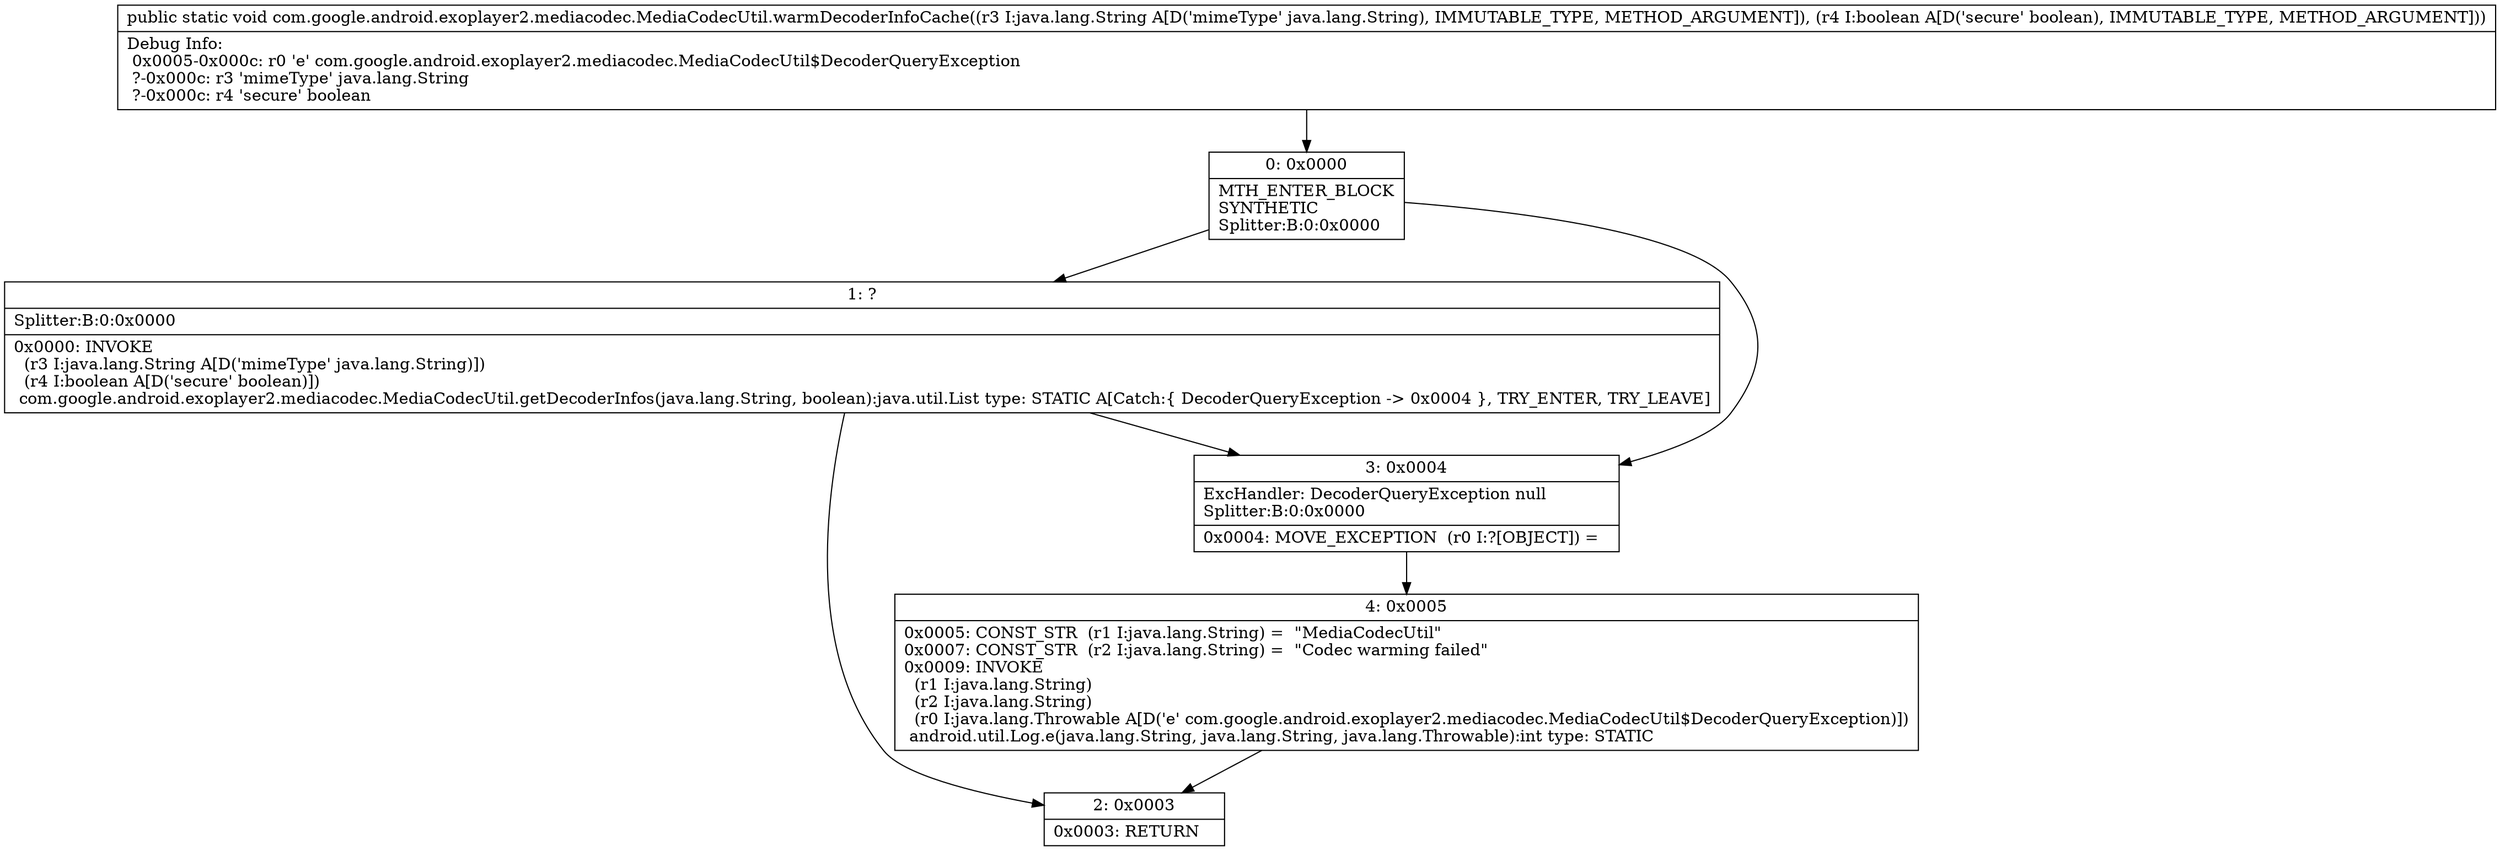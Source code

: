 digraph "CFG forcom.google.android.exoplayer2.mediacodec.MediaCodecUtil.warmDecoderInfoCache(Ljava\/lang\/String;Z)V" {
Node_0 [shape=record,label="{0\:\ 0x0000|MTH_ENTER_BLOCK\lSYNTHETIC\lSplitter:B:0:0x0000\l}"];
Node_1 [shape=record,label="{1\:\ ?|Splitter:B:0:0x0000\l|0x0000: INVOKE  \l  (r3 I:java.lang.String A[D('mimeType' java.lang.String)])\l  (r4 I:boolean A[D('secure' boolean)])\l com.google.android.exoplayer2.mediacodec.MediaCodecUtil.getDecoderInfos(java.lang.String, boolean):java.util.List type: STATIC A[Catch:\{ DecoderQueryException \-\> 0x0004 \}, TRY_ENTER, TRY_LEAVE]\l}"];
Node_2 [shape=record,label="{2\:\ 0x0003|0x0003: RETURN   \l}"];
Node_3 [shape=record,label="{3\:\ 0x0004|ExcHandler: DecoderQueryException null\lSplitter:B:0:0x0000\l|0x0004: MOVE_EXCEPTION  (r0 I:?[OBJECT]) =  \l}"];
Node_4 [shape=record,label="{4\:\ 0x0005|0x0005: CONST_STR  (r1 I:java.lang.String) =  \"MediaCodecUtil\" \l0x0007: CONST_STR  (r2 I:java.lang.String) =  \"Codec warming failed\" \l0x0009: INVOKE  \l  (r1 I:java.lang.String)\l  (r2 I:java.lang.String)\l  (r0 I:java.lang.Throwable A[D('e' com.google.android.exoplayer2.mediacodec.MediaCodecUtil$DecoderQueryException)])\l android.util.Log.e(java.lang.String, java.lang.String, java.lang.Throwable):int type: STATIC \l}"];
MethodNode[shape=record,label="{public static void com.google.android.exoplayer2.mediacodec.MediaCodecUtil.warmDecoderInfoCache((r3 I:java.lang.String A[D('mimeType' java.lang.String), IMMUTABLE_TYPE, METHOD_ARGUMENT]), (r4 I:boolean A[D('secure' boolean), IMMUTABLE_TYPE, METHOD_ARGUMENT]))  | Debug Info:\l  0x0005\-0x000c: r0 'e' com.google.android.exoplayer2.mediacodec.MediaCodecUtil$DecoderQueryException\l  ?\-0x000c: r3 'mimeType' java.lang.String\l  ?\-0x000c: r4 'secure' boolean\l}"];
MethodNode -> Node_0;
Node_0 -> Node_1;
Node_0 -> Node_3;
Node_1 -> Node_2;
Node_1 -> Node_3;
Node_3 -> Node_4;
Node_4 -> Node_2;
}

